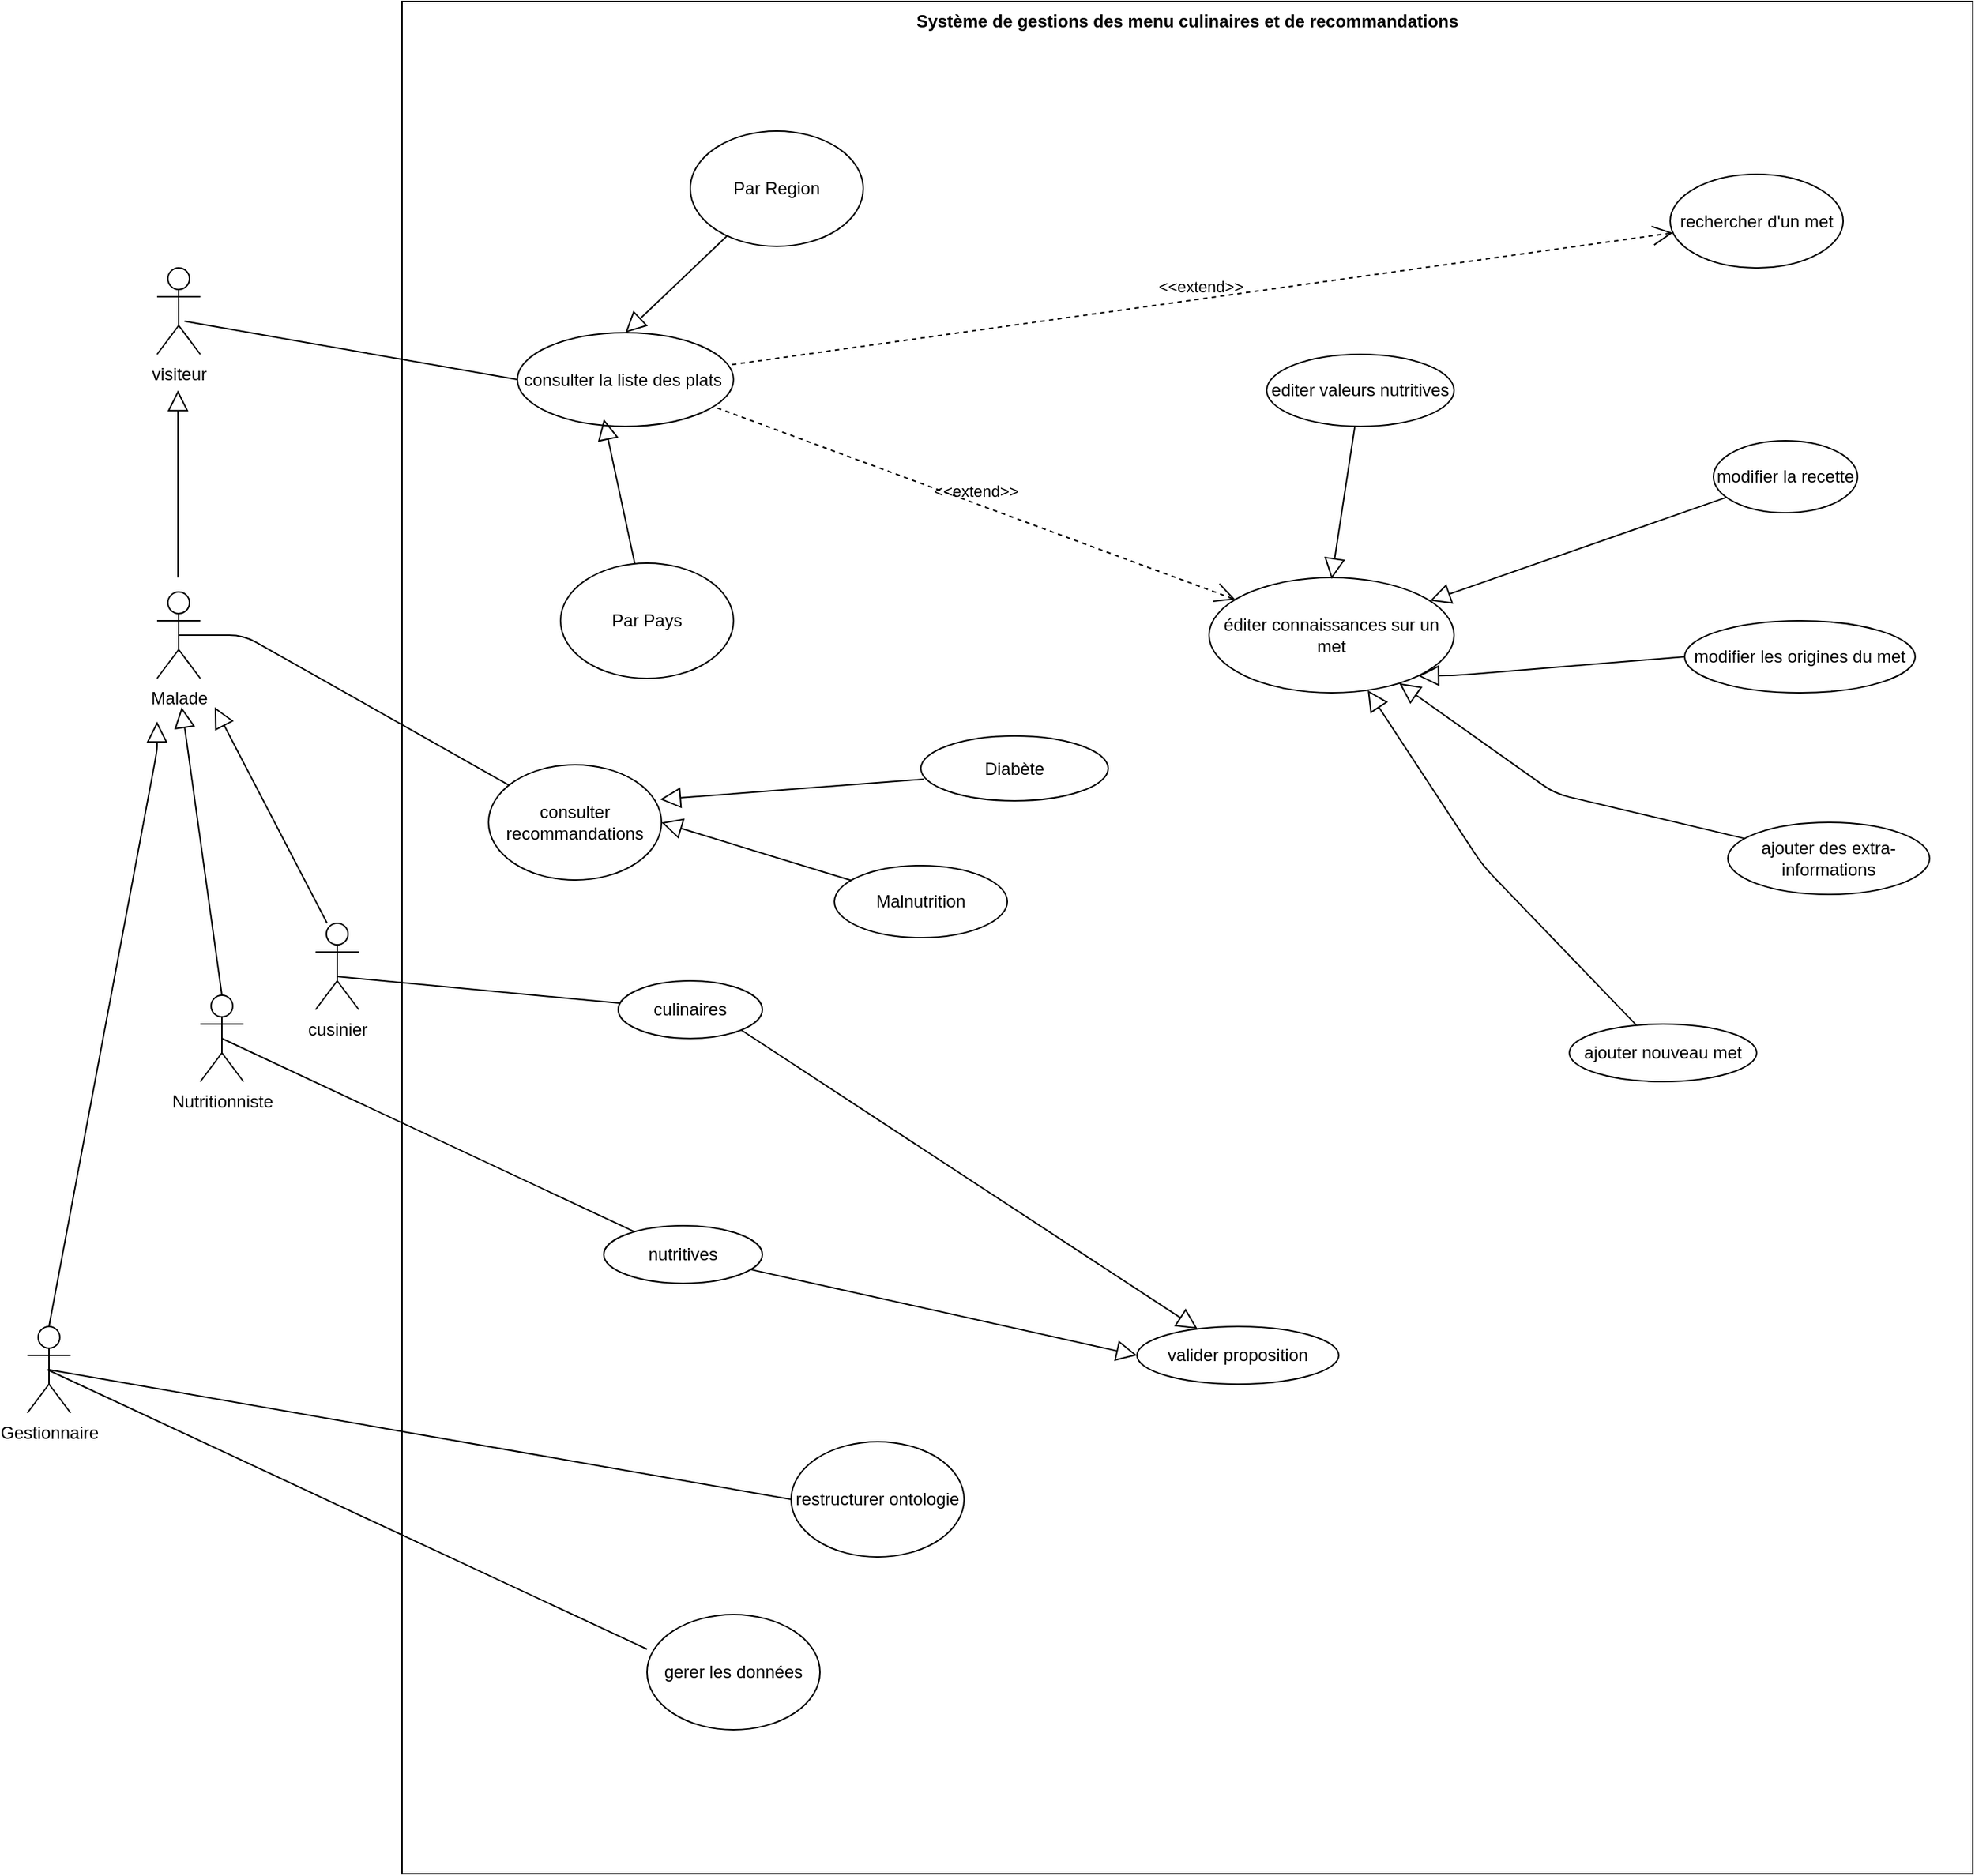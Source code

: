 <mxfile version="14.6.13" type="device" pages="2"><diagram id="AaD5IdxwXu7JmgqVnKXx" name="Page-1"><mxGraphModel dx="2249" dy="1927" grid="1" gridSize="10" guides="1" tooltips="1" connect="1" arrows="1" fold="1" page="1" pageScale="1" pageWidth="827" pageHeight="1169" math="0" shadow="0"><root><mxCell id="0"/><mxCell id="1" parent="0"/><mxCell id="5MZ9EQrOiqPtUGlJbDm6-1" value="Système de gestions des menu culinaires et de recommandations" style="shape=rect;html=1;verticalAlign=top;fontStyle=1;whiteSpace=wrap;align=center;" parent="1" vertex="1"><mxGeometry x="260" y="-430" width="1090" height="1300" as="geometry"/></mxCell><mxCell id="5MZ9EQrOiqPtUGlJbDm6-2" value="cusinier" style="shape=umlActor;html=1;verticalLabelPosition=bottom;verticalAlign=top;align=center;" parent="1" vertex="1"><mxGeometry x="200" y="210" width="30" height="60" as="geometry"/></mxCell><mxCell id="5MZ9EQrOiqPtUGlJbDm6-3" value="Gestionnaire" style="shape=umlActor;html=1;verticalLabelPosition=bottom;verticalAlign=top;align=center;" parent="1" vertex="1"><mxGeometry y="490" width="30" height="60" as="geometry"/></mxCell><mxCell id="5MZ9EQrOiqPtUGlJbDm6-4" value="Nutritionniste" style="shape=umlActor;html=1;verticalLabelPosition=bottom;verticalAlign=top;align=center;" parent="1" vertex="1"><mxGeometry x="120" y="260" width="30" height="60" as="geometry"/></mxCell><mxCell id="5MZ9EQrOiqPtUGlJbDm6-5" value="éditer connaissances sur un met" style="ellipse;whiteSpace=wrap;html=1;" parent="1" vertex="1"><mxGeometry x="820" y="-30" width="170" height="80" as="geometry"/></mxCell><mxCell id="5MZ9EQrOiqPtUGlJbDm6-6" value="editer valeurs nutritives" style="ellipse;whiteSpace=wrap;html=1;" parent="1" vertex="1"><mxGeometry x="860" y="-185" width="130" height="50" as="geometry"/></mxCell><mxCell id="5MZ9EQrOiqPtUGlJbDm6-8" value="rechercher d'un met" style="ellipse;whiteSpace=wrap;html=1;" parent="1" vertex="1"><mxGeometry x="1140" y="-310" width="120" height="65" as="geometry"/></mxCell><mxCell id="5MZ9EQrOiqPtUGlJbDm6-14" value="&lt;div&gt;consulter la liste des plats&amp;nbsp;&lt;/div&gt;" style="ellipse;whiteSpace=wrap;html=1;" parent="1" vertex="1"><mxGeometry x="340" y="-200" width="150" height="65" as="geometry"/></mxCell><mxCell id="5MZ9EQrOiqPtUGlJbDm6-15" value="modifier la recette" style="ellipse;whiteSpace=wrap;html=1;" parent="1" vertex="1"><mxGeometry x="1170" y="-125" width="100" height="50" as="geometry"/></mxCell><mxCell id="5MZ9EQrOiqPtUGlJbDm6-19" value="modifier les origines du met" style="ellipse;whiteSpace=wrap;html=1;" parent="1" vertex="1"><mxGeometry x="1150" width="160" height="50" as="geometry"/></mxCell><mxCell id="5MZ9EQrOiqPtUGlJbDm6-20" value="&lt;div&gt;&lt;br&gt;&lt;/div&gt;&lt;div&gt;ajouter des extra-informations&lt;/div&gt;&lt;div&gt;&lt;br&gt;&lt;/div&gt;" style="ellipse;whiteSpace=wrap;html=1;" parent="1" vertex="1"><mxGeometry x="1180" y="140" width="140" height="50" as="geometry"/></mxCell><mxCell id="5MZ9EQrOiqPtUGlJbDm6-21" value="&lt;div&gt;&lt;br&gt;&lt;/div&gt;&lt;div&gt;&lt;br&gt;&lt;/div&gt;&lt;div&gt;valider proposition&lt;/div&gt;&lt;div&gt;&lt;br&gt;&lt;/div&gt;&lt;div&gt;&lt;br&gt;&lt;/div&gt;" style="ellipse;whiteSpace=wrap;html=1;" parent="1" vertex="1"><mxGeometry x="770" y="490" width="140" height="40" as="geometry"/></mxCell><mxCell id="5MZ9EQrOiqPtUGlJbDm6-22" style="edgeStyle=orthogonalEdgeStyle;rounded=0;orthogonalLoop=1;jettySize=auto;html=1;exitX=0.5;exitY=1;exitDx=0;exitDy=0;" parent="1" source="5MZ9EQrOiqPtUGlJbDm6-14" target="5MZ9EQrOiqPtUGlJbDm6-14" edge="1"><mxGeometry relative="1" as="geometry"/></mxCell><mxCell id="5MZ9EQrOiqPtUGlJbDm6-23" value="culinaires" style="ellipse;whiteSpace=wrap;html=1;" parent="1" vertex="1"><mxGeometry x="410" y="250" width="100" height="40" as="geometry"/></mxCell><mxCell id="5MZ9EQrOiqPtUGlJbDm6-26" value="nutritives" style="ellipse;whiteSpace=wrap;html=1;" parent="1" vertex="1"><mxGeometry x="400" y="420" width="110" height="40" as="geometry"/></mxCell><mxCell id="5MZ9EQrOiqPtUGlJbDm6-27" value="restructurer ontologie" style="ellipse;whiteSpace=wrap;html=1;" parent="1" vertex="1"><mxGeometry x="530" y="570" width="120" height="80" as="geometry"/></mxCell><mxCell id="5MZ9EQrOiqPtUGlJbDm6-30" value="ajouter nouveau met" style="ellipse;whiteSpace=wrap;html=1;" parent="1" vertex="1"><mxGeometry x="1070" y="280" width="130" height="40" as="geometry"/></mxCell><mxCell id="5MZ9EQrOiqPtUGlJbDm6-34" value="" style="edgeStyle=none;html=1;endArrow=none;verticalAlign=bottom;entryX=0;entryY=0.5;entryDx=0;entryDy=0;exitX=0.5;exitY=0.5;exitDx=0;exitDy=0;exitPerimeter=0;" parent="1" source="5MZ9EQrOiqPtUGlJbDm6-3" target="5MZ9EQrOiqPtUGlJbDm6-27" edge="1"><mxGeometry width="160" relative="1" as="geometry"><mxPoint x="650" y="390" as="sourcePoint"/><mxPoint x="810" y="390" as="targetPoint"/></mxGeometry></mxCell><mxCell id="5MZ9EQrOiqPtUGlJbDm6-35" value="visiteur" style="shape=umlActor;html=1;verticalLabelPosition=bottom;verticalAlign=top;align=center;" parent="1" vertex="1"><mxGeometry x="90" y="-245" width="30" height="60" as="geometry"/></mxCell><mxCell id="5MZ9EQrOiqPtUGlJbDm6-36" value="&lt;div&gt;Malade&lt;/div&gt;&lt;div&gt;&lt;br&gt;&lt;/div&gt;" style="shape=umlActor;verticalLabelPosition=bottom;verticalAlign=top;html=1;outlineConnect=0;" parent="1" vertex="1"><mxGeometry x="90" y="-20" width="30" height="60" as="geometry"/></mxCell><mxCell id="5MZ9EQrOiqPtUGlJbDm6-48" value="" style="edgeStyle=none;html=1;endArrow=none;verticalAlign=bottom;entryX=0;entryY=0.5;entryDx=0;entryDy=0;exitX=0.633;exitY=0.617;exitDx=0;exitDy=0;exitPerimeter=0;" parent="1" source="5MZ9EQrOiqPtUGlJbDm6-35" target="5MZ9EQrOiqPtUGlJbDm6-14" edge="1"><mxGeometry width="160" relative="1" as="geometry"><mxPoint x="150" y="-110" as="sourcePoint"/><mxPoint x="810" y="390" as="targetPoint"/><Array as="points"/></mxGeometry></mxCell><mxCell id="5MZ9EQrOiqPtUGlJbDm6-52" value="" style="edgeStyle=none;html=1;endArrow=block;endFill=0;endSize=12;verticalAlign=bottom;" parent="1" edge="1"><mxGeometry width="160" relative="1" as="geometry"><mxPoint x="104.5" y="-30" as="sourcePoint"/><mxPoint x="104.5" y="-160" as="targetPoint"/><Array as="points"><mxPoint x="104.5" y="-160"/></Array></mxGeometry></mxCell><mxCell id="5MZ9EQrOiqPtUGlJbDm6-56" value="" style="edgeStyle=none;html=1;endArrow=none;verticalAlign=bottom;exitX=0.5;exitY=0.617;exitDx=0;exitDy=0;exitPerimeter=0;" parent="1" source="5MZ9EQrOiqPtUGlJbDm6-2" target="5MZ9EQrOiqPtUGlJbDm6-23" edge="1"><mxGeometry width="160" relative="1" as="geometry"><mxPoint x="233" y="300" as="sourcePoint"/><mxPoint x="410" y="460" as="targetPoint"/></mxGeometry></mxCell><mxCell id="5MZ9EQrOiqPtUGlJbDm6-57" value="" style="edgeStyle=none;html=1;endArrow=block;endFill=0;endSize=12;verticalAlign=bottom;exitX=1;exitY=1;exitDx=0;exitDy=0;" parent="1" source="5MZ9EQrOiqPtUGlJbDm6-23" target="5MZ9EQrOiqPtUGlJbDm6-21" edge="1"><mxGeometry width="160" relative="1" as="geometry"><mxPoint x="650" y="380" as="sourcePoint"/><mxPoint x="550" y="529" as="targetPoint"/><Array as="points"/></mxGeometry></mxCell><mxCell id="5MZ9EQrOiqPtUGlJbDm6-58" value="" style="edgeStyle=none;html=1;endArrow=block;endFill=0;endSize=12;verticalAlign=bottom;entryX=0;entryY=0.5;entryDx=0;entryDy=0;" parent="1" source="5MZ9EQrOiqPtUGlJbDm6-26" target="5MZ9EQrOiqPtUGlJbDm6-21" edge="1"><mxGeometry width="160" relative="1" as="geometry"><mxPoint x="525" y="488" as="sourcePoint"/><mxPoint x="570" y="420" as="targetPoint"/></mxGeometry></mxCell><mxCell id="5MZ9EQrOiqPtUGlJbDm6-60" value="" style="edgeStyle=none;html=1;endArrow=block;endFill=0;endSize=12;verticalAlign=bottom;" parent="1" source="5MZ9EQrOiqPtUGlJbDm6-30" target="5MZ9EQrOiqPtUGlJbDm6-5" edge="1"><mxGeometry width="160" relative="1" as="geometry"><mxPoint x="650" y="380" as="sourcePoint"/><mxPoint x="810" y="380" as="targetPoint"/><Array as="points"><mxPoint x="1010" y="170"/></Array></mxGeometry></mxCell><mxCell id="5MZ9EQrOiqPtUGlJbDm6-61" value="" style="edgeStyle=none;html=1;endArrow=block;endFill=0;endSize=12;verticalAlign=bottom;entryX=1;entryY=1;entryDx=0;entryDy=0;exitX=0;exitY=0.5;exitDx=0;exitDy=0;" parent="1" source="5MZ9EQrOiqPtUGlJbDm6-19" target="5MZ9EQrOiqPtUGlJbDm6-5" edge="1"><mxGeometry width="160" relative="1" as="geometry"><mxPoint x="650" y="380" as="sourcePoint"/><mxPoint x="810" y="380" as="targetPoint"/><Array as="points"><mxPoint x="990" y="38"/></Array></mxGeometry></mxCell><mxCell id="5MZ9EQrOiqPtUGlJbDm6-62" value="" style="edgeStyle=none;html=1;endArrow=block;endFill=0;endSize=12;verticalAlign=bottom;" parent="1" source="5MZ9EQrOiqPtUGlJbDm6-20" target="5MZ9EQrOiqPtUGlJbDm6-5" edge="1"><mxGeometry width="160" relative="1" as="geometry"><mxPoint x="650" y="380" as="sourcePoint"/><mxPoint x="810" y="380" as="targetPoint"/><Array as="points"><mxPoint x="1060" y="120"/></Array></mxGeometry></mxCell><mxCell id="5MZ9EQrOiqPtUGlJbDm6-63" value="" style="edgeStyle=none;html=1;endArrow=block;endFill=0;endSize=12;verticalAlign=bottom;" parent="1" source="5MZ9EQrOiqPtUGlJbDm6-15" target="5MZ9EQrOiqPtUGlJbDm6-5" edge="1"><mxGeometry width="160" relative="1" as="geometry"><mxPoint x="1160" y="-130" as="sourcePoint"/><mxPoint x="810" y="380" as="targetPoint"/><Array as="points"/></mxGeometry></mxCell><mxCell id="5MZ9EQrOiqPtUGlJbDm6-80" value="&amp;lt;&amp;lt;extend&amp;gt;&amp;gt;" style="edgeStyle=none;html=1;startArrow=open;endArrow=none;startSize=12;verticalAlign=bottom;dashed=1;labelBackgroundColor=none;entryX=0.92;entryY=0.8;entryDx=0;entryDy=0;entryPerimeter=0;" parent="1" source="5MZ9EQrOiqPtUGlJbDm6-5" target="5MZ9EQrOiqPtUGlJbDm6-14" edge="1"><mxGeometry width="160" relative="1" as="geometry"><mxPoint x="710" y="40" as="sourcePoint"/><mxPoint x="870" y="40" as="targetPoint"/></mxGeometry></mxCell><mxCell id="5MZ9EQrOiqPtUGlJbDm6-81" value="&amp;lt;&amp;lt;extend&amp;gt;&amp;gt;" style="edgeStyle=none;html=1;startArrow=open;endArrow=none;startSize=12;verticalAlign=bottom;dashed=1;labelBackgroundColor=none;" parent="1" source="5MZ9EQrOiqPtUGlJbDm6-8" target="5MZ9EQrOiqPtUGlJbDm6-14" edge="1"><mxGeometry width="160" relative="1" as="geometry"><mxPoint x="710" y="40" as="sourcePoint"/><mxPoint x="870" y="40" as="targetPoint"/></mxGeometry></mxCell><mxCell id="5MZ9EQrOiqPtUGlJbDm6-82" value="consulter recommandations" style="ellipse;whiteSpace=wrap;html=1;" parent="1" vertex="1"><mxGeometry x="320" y="100" width="120" height="80" as="geometry"/></mxCell><mxCell id="y3Ze9oliewOFlnxcIl4P-1" value="" style="edgeStyle=none;html=1;endArrow=none;verticalAlign=bottom;exitX=0.5;exitY=0.5;exitDx=0;exitDy=0;exitPerimeter=0;" parent="1" source="5MZ9EQrOiqPtUGlJbDm6-36" target="5MZ9EQrOiqPtUGlJbDm6-82" edge="1"><mxGeometry width="160" relative="1" as="geometry"><mxPoint x="110" y="2" as="sourcePoint"/><mxPoint x="810" y="-10" as="targetPoint"/><Array as="points"><mxPoint x="150" y="10"/></Array></mxGeometry></mxCell><mxCell id="y3Ze9oliewOFlnxcIl4P-2" value="Diabète" style="ellipse;whiteSpace=wrap;html=1;" parent="1" vertex="1"><mxGeometry x="620" y="80" width="130" height="45" as="geometry"/></mxCell><mxCell id="y3Ze9oliewOFlnxcIl4P-3" value="Malnutrition" style="ellipse;whiteSpace=wrap;html=1;" parent="1" vertex="1"><mxGeometry x="560" y="170" width="120" height="50" as="geometry"/></mxCell><mxCell id="y3Ze9oliewOFlnxcIl4P-8" value="" style="edgeStyle=none;html=1;endArrow=block;endFill=0;endSize=12;verticalAlign=bottom;entryX=1;entryY=0.5;entryDx=0;entryDy=0;" parent="1" source="y3Ze9oliewOFlnxcIl4P-3" target="5MZ9EQrOiqPtUGlJbDm6-82" edge="1"><mxGeometry width="160" relative="1" as="geometry"><mxPoint x="650" y="80" as="sourcePoint"/><mxPoint x="810" y="80" as="targetPoint"/></mxGeometry></mxCell><mxCell id="y3Ze9oliewOFlnxcIl4P-9" value="" style="edgeStyle=none;html=1;endArrow=block;endFill=0;endSize=12;verticalAlign=bottom;entryX=0.992;entryY=0.3;entryDx=0;entryDy=0;entryPerimeter=0;exitX=0.015;exitY=0.667;exitDx=0;exitDy=0;exitPerimeter=0;" parent="1" source="y3Ze9oliewOFlnxcIl4P-2" target="5MZ9EQrOiqPtUGlJbDm6-82" edge="1"><mxGeometry width="160" relative="1" as="geometry"><mxPoint x="620" y="118" as="sourcePoint"/><mxPoint x="470" y="-90" as="targetPoint"/></mxGeometry></mxCell><mxCell id="y3Ze9oliewOFlnxcIl4P-10" value="" style="edgeStyle=none;html=1;endArrow=block;endFill=0;endSize=12;verticalAlign=bottom;" parent="1" source="5MZ9EQrOiqPtUGlJbDm6-6" edge="1"><mxGeometry width="160" relative="1" as="geometry"><mxPoint x="650" y="60" as="sourcePoint"/><mxPoint x="905" y="-29" as="targetPoint"/></mxGeometry></mxCell><mxCell id="y3Ze9oliewOFlnxcIl4P-13" value="" style="edgeStyle=none;html=1;endArrow=none;verticalAlign=bottom;exitX=0.5;exitY=0.5;exitDx=0;exitDy=0;exitPerimeter=0;" parent="1" source="5MZ9EQrOiqPtUGlJbDm6-4" target="5MZ9EQrOiqPtUGlJbDm6-26" edge="1"><mxGeometry width="160" relative="1" as="geometry"><mxPoint x="140" y="250" as="sourcePoint"/><mxPoint x="810" y="180" as="targetPoint"/></mxGeometry></mxCell><mxCell id="y3Ze9oliewOFlnxcIl4P-21" value="" style="edgeStyle=none;html=1;endArrow=block;endFill=0;endSize=12;verticalAlign=bottom;exitX=0.5;exitY=0;exitDx=0;exitDy=0;exitPerimeter=0;" parent="1" source="5MZ9EQrOiqPtUGlJbDm6-3" edge="1"><mxGeometry width="160" relative="1" as="geometry"><mxPoint x="70" y="530" as="sourcePoint"/><mxPoint x="90" y="70" as="targetPoint"/><Array as="points"><mxPoint x="90" y="90"/></Array></mxGeometry></mxCell><mxCell id="y3Ze9oliewOFlnxcIl4P-22" value="" style="edgeStyle=none;html=1;endArrow=block;endFill=0;endSize=12;verticalAlign=bottom;" parent="1" edge="1"><mxGeometry width="160" relative="1" as="geometry"><mxPoint x="208" y="210" as="sourcePoint"/><mxPoint x="130" y="60" as="targetPoint"/></mxGeometry></mxCell><mxCell id="y3Ze9oliewOFlnxcIl4P-25" value="gerer les données" style="ellipse;whiteSpace=wrap;html=1;" parent="1" vertex="1"><mxGeometry x="430" y="690" width="120" height="80" as="geometry"/></mxCell><mxCell id="y3Ze9oliewOFlnxcIl4P-26" value="" style="edgeStyle=none;html=1;endArrow=none;verticalAlign=bottom;entryX=0;entryY=0.3;entryDx=0;entryDy=0;entryPerimeter=0;" parent="1" target="y3Ze9oliewOFlnxcIl4P-25" edge="1"><mxGeometry width="160" relative="1" as="geometry"><mxPoint x="14" y="520" as="sourcePoint"/><mxPoint x="540" y="759" as="targetPoint"/></mxGeometry></mxCell><mxCell id="y3Ze9oliewOFlnxcIl4P-28" value="" style="edgeStyle=none;html=1;endArrow=block;endFill=0;endSize=12;verticalAlign=bottom;exitX=0.5;exitY=0;exitDx=0;exitDy=0;exitPerimeter=0;" parent="1" source="5MZ9EQrOiqPtUGlJbDm6-4" edge="1"><mxGeometry width="160" relative="1" as="geometry"><mxPoint x="560" y="110" as="sourcePoint"/><mxPoint x="107" y="60" as="targetPoint"/><Array as="points"><mxPoint x="110" y="80"/></Array></mxGeometry></mxCell><mxCell id="XN-5nrXtQCmRltViR89X-1" value="Par Pays" style="ellipse;whiteSpace=wrap;html=1;" parent="1" vertex="1"><mxGeometry x="370" y="-40" width="120" height="80" as="geometry"/></mxCell><mxCell id="XN-5nrXtQCmRltViR89X-2" value="Par Region" style="ellipse;whiteSpace=wrap;html=1;" parent="1" vertex="1"><mxGeometry x="460" y="-340" width="120" height="80" as="geometry"/></mxCell><mxCell id="XN-5nrXtQCmRltViR89X-3" value="" style="edgeStyle=none;html=1;endArrow=block;endFill=0;endSize=12;verticalAlign=bottom;" parent="1" source="XN-5nrXtQCmRltViR89X-1" edge="1"><mxGeometry width="160" relative="1" as="geometry"><mxPoint x="560" y="10" as="sourcePoint"/><mxPoint x="400" y="-140" as="targetPoint"/></mxGeometry></mxCell><mxCell id="XN-5nrXtQCmRltViR89X-4" value="" style="edgeStyle=none;html=1;endArrow=block;endFill=0;endSize=12;verticalAlign=bottom;entryX=0.5;entryY=0;entryDx=0;entryDy=0;" parent="1" source="XN-5nrXtQCmRltViR89X-2" target="5MZ9EQrOiqPtUGlJbDm6-14" edge="1"><mxGeometry width="160" relative="1" as="geometry"><mxPoint x="560" y="10" as="sourcePoint"/><mxPoint x="720" y="10" as="targetPoint"/><Array as="points"/></mxGeometry></mxCell></root></mxGraphModel></diagram><diagram id="68Uons9lIBRNMwA4qVtz" name="Page-2"><mxGraphModel dx="1422" dy="758" grid="1" gridSize="10" guides="1" tooltips="1" connect="1" arrows="1" fold="1" page="1" pageScale="1" pageWidth="827" pageHeight="1169" math="0" shadow="0"><root><mxCell id="9-fvuSU6t6yLGCeqOnl3-0"/><mxCell id="9-fvuSU6t6yLGCeqOnl3-1" parent="9-fvuSU6t6yLGCeqOnl3-0"/></root></mxGraphModel></diagram></mxfile>